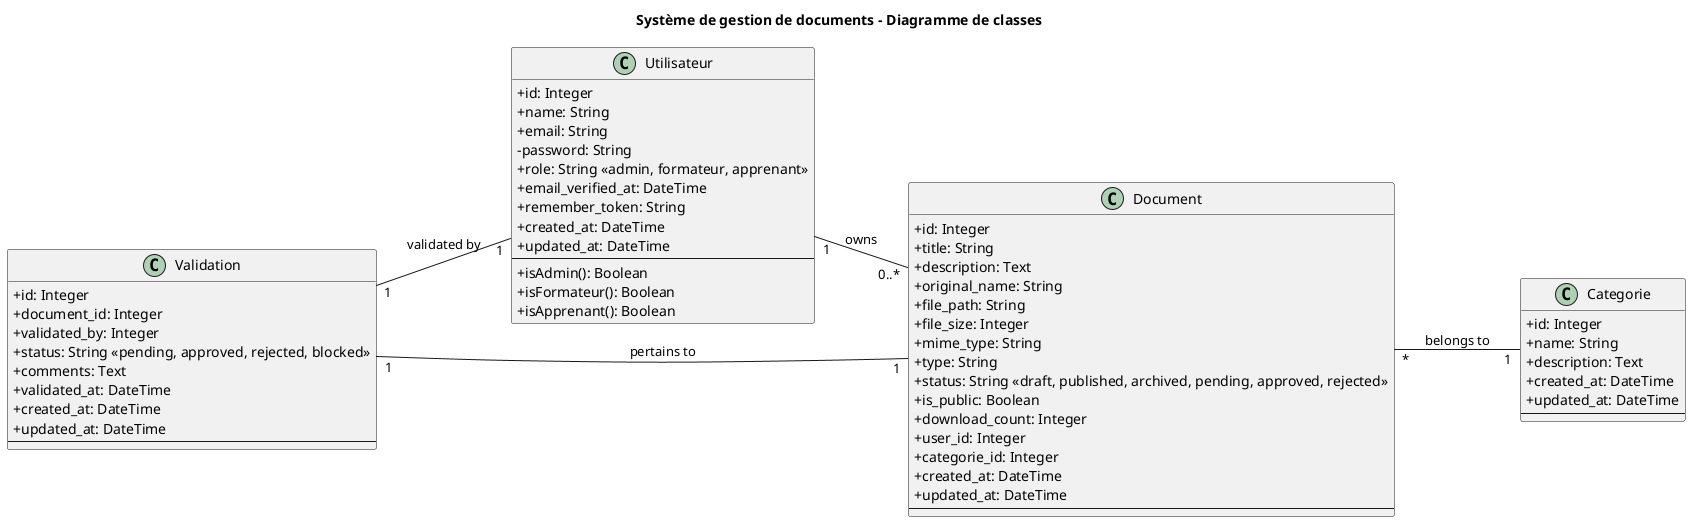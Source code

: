 @startuml
left to right direction
skinparam classAttributeIconSize 0

title Système de gestion de documents – Diagramme de classes

class Utilisateur {
    +id: Integer
    +name: String
    +email: String
    -password: String
    +role: String <<admin, formateur, apprenant>>
    +email_verified_at: DateTime
    +remember_token: String
    +created_at: DateTime
    +updated_at: DateTime
    --
    +isAdmin(): Boolean
    +isFormateur(): Boolean
    +isApprenant(): Boolean
}

class Document {
    +id: Integer
    +title: String
    +description: Text
    +original_name: String
    +file_path: String
    +file_size: Integer
    +mime_type: String
    +type: String
    +status: String <<draft, published, archived, pending, approved, rejected>>
    +is_public: Boolean
    +download_count: Integer
    +user_id: Integer
    +categorie_id: Integer
    +created_at: DateTime
    +updated_at: DateTime
    --
}

class Categorie {
    +id: Integer
    +name: String
    +description: Text
    +created_at: DateTime
    +updated_at: DateTime
    --
}

class Validation {
    +id: Integer
    +document_id: Integer
    +validated_by: Integer
    +status: String <<pending, approved, rejected, blocked>>
    +comments: Text
    +validated_at: DateTime
    +created_at: DateTime
    +updated_at: DateTime
    --
}

' Relationships
Utilisateur "1" -- "0..*" Document : owns
Document "*" -- "1" Categorie : belongs to
Validation "1" -- "1" Document : pertains to
Validation "1" -- "1" Utilisateur : validated by

@enduml

